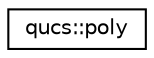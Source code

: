 digraph G
{
  edge [fontname="Helvetica",fontsize="10",labelfontname="Helvetica",labelfontsize="10"];
  node [fontname="Helvetica",fontsize="10",shape=record];
  rankdir="LR";
  Node1 [label="qucs::poly",height=0.2,width=0.4,color="black", fillcolor="white", style="filled",URL="$classqucs_1_1poly.html"];
}
